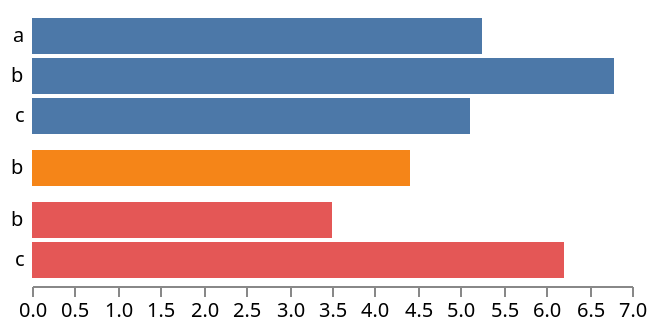 {
    "$schema": "https://vega.github.io/schema/vega/v4.json",
    "width": 300,
    "padding": 5,
    "autosize": "pad",
    
    "signals": [
        {
            "name": "rangeStep", "value": 20,
            "bind": {"input": "range", "min": 5, "max": 50, "step": 1}
        },
        {
            "name": "innerPadding", "value": 0.1,
            "bind": {"input": "range", "min": 0, "max": 0.7, "step": 0.01}
        },
        {
            "name": "outerPadding", "value": 0.2,
            "bind": {"input": "range", "min": 0, "max": 0.4, "step": 0.01}
        },
        {
            "name": "height",
            "update": "trellisExtent[1]"
        }
    ],
    
    "data": [
        {
            "name": "tuples",
            "values": [
                {"a": 0, "b": "a", "c": 6.3},
                {"a": 0, "b": "a", "c": 4.2},
                {"a": 0, "b": "b", "c": 6.8},
                {"a": 0, "b": "c", "c": 5.1},
                {"a": 1, "b": "b", "c": 4.4},
                {"a": 2, "b": "b", "c": 3.5},
                {"a": 2, "b": "c", "c": 6.2}
            ],
            "transform": [
                {
                    "type": "aggregate",
                    "groupby": ["a", "b"],
                    "fields": ["c"],
                    "ops": ["average"],
                    "as": ["c"]
                }
            ]
        },
        {
            "name": "trellis",
            "source": "tuples",
            "transform": [
                {
                    "type": "aggregate",
                    "groupby": ["a"]
                },
                {
                    "type": "formula", "as": "span",
                    "expr": "rangeStep * bandspace(datum.count, innerPadding, outerPadding)"
                },
                {
                    "type": "stack",
                    "field": "span"
                },
                {
                    "type": "extent",
                    "field": "y1",
                    "signal": "trellisExtent"
                }
            ]
        }
    ],
    
    "scales": [
        {
            "name": "xscale",
            "domain": {"data": "tuples", "field": "c"},
            "nice": true,
            "zero": true,
            "round": true,
            "range": "width"
        },
        {
            "name": "color",
            "type": "ordinal",
            "range": "category",
            "domain": {"data": "trellis", "field": "a"}
        }
    ],
    
    "axes": [
        { "orient": "bottom", "scale": "xscale", "domain": true }
    ],
    
    "marks": [
        {
            "type": "group",
            
            "from": {
                "data": "trellis",
                "facet": {
                    "name": "faceted_tuples",
                    "data": "tuples",
                    "groupby": "a"
                }
            },
            
            "encode": {
                "enter": {
                    "x": {"value": 0},
                    "width": {"signal": "width"}
                },
                "update": {
                    "y": {"field": "y0"},
                    "y2": {"field": "y1"}
                }
            },
            
            "scales": [
                {
                    "name": "yscale",
                    "type": "band",
                    "paddingInner": {"signal": "innerPadding"},
                    "paddingOuter": {"signal": "outerPadding"},
                    "round": true,
                    "domain": {"data": "faceted_tuples", "field": "b"},
                    "range": {"step": {"signal": "rangeStep"}}
                }
            ],
            
            "axes": [
                { "orient": "left", "scale": "yscale",
                    "ticks": false, "domain": false, "labelPadding": 4 }
            ],
            
            "marks": [
                {
                    "type": "rect",
                    "from": {"data": "faceted_tuples"},
                    "encode": {
                        "enter": {
                            "x": {"value": 0},
                            "x2": {"scale": "xscale", "field": "c"},
                            "fill": {"scale": "color", "field": "a"},
                            "strokeWidth": {"value": 2}
                        },
                        "update": {
                            "y": {"scale": "yscale", "field": "b"},
                            "height": {"scale": "yscale", "band": 1},
                            "stroke": {"value": null},
                            "zindex": {"value": 0}
                        },
                        "hover": {
                            "stroke": {"value": "firebrick"},
                            "zindex": {"value": 1}
                        }
                    }
                }
            ]
        }
    ]
}

